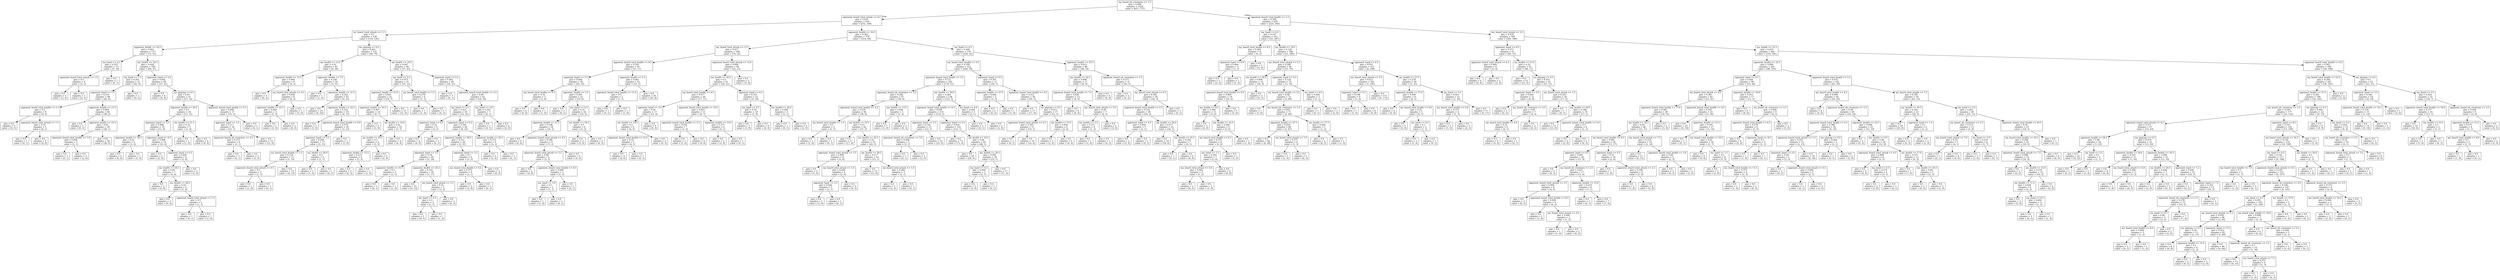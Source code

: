 digraph Tree {
node [shape=box] ;
0 [label="my_board_nb_creatures <= 1.5\ngini = 0.496\nsamples = 1434\nvalue = [657, 777]"] ;
1 [label="opponent_board_total_attack <= 4.5\ngini = 0.419\nsamples = 616\nvalue = [432, 184]"] ;
0 -> 1 [labeldistance=2.5, labelangle=45, headlabel="True"] ;
2 [label="my_board_total_attack <= 1.5\ngini = 0.5\nsamples = 238\nvalue = [118, 120]"] ;
1 -> 2 ;
3 [label="opponent_health <= 10.5\ngini = 0.462\nsamples = 113\nvalue = [72, 41]"] ;
2 -> 3 ;
4 [label="my_hand <= 2.5\ngini = 0.355\nsamples = 13\nvalue = [3, 10]"] ;
3 -> 4 ;
5 [label="opponent_board_total_attack <= 1.5\ngini = 0.5\nsamples = 6\nvalue = [3, 3]"] ;
4 -> 5 ;
6 [label="gini = 0.0\nsamples = 3\nvalue = [3, 0]"] ;
5 -> 6 ;
7 [label="gini = 0.0\nsamples = 3\nvalue = [0, 3]"] ;
5 -> 7 ;
8 [label="gini = 0.0\nsamples = 7\nvalue = [0, 7]"] ;
4 -> 8 ;
9 [label="my_health <= 20.5\ngini = 0.428\nsamples = 100\nvalue = [69, 31]"] ;
3 -> 9 ;
10 [label="my_hand <= 7.5\ngini = 0.291\nsamples = 51\nvalue = [42, 9]"] ;
9 -> 10 ;
11 [label="opponent_hand <= 1.5\ngini = 0.219\nsamples = 48\nvalue = [42, 6]"] ;
10 -> 11 ;
12 [label="opponent_board_total_health <= 1.5\ngini = 0.5\nsamples = 8\nvalue = [4, 4]"] ;
11 -> 12 ;
13 [label="gini = 0.0\nsamples = 3\nvalue = [0, 3]"] ;
12 -> 13 ;
14 [label="opponent_board_total_attack <= 1.5\ngini = 0.32\nsamples = 5\nvalue = [4, 1]"] ;
12 -> 14 ;
15 [label="gini = 0.0\nsamples = 1\nvalue = [0, 1]"] ;
14 -> 15 ;
16 [label="gini = 0.0\nsamples = 4\nvalue = [4, 0]"] ;
14 -> 16 ;
17 [label="opponent_health <= 11.5\ngini = 0.095\nsamples = 40\nvalue = [38, 2]"] ;
11 -> 17 ;
18 [label="gini = 0.0\nsamples = 1\nvalue = [0, 1]"] ;
17 -> 18 ;
19 [label="opponent_health <= 14.5\ngini = 0.05\nsamples = 39\nvalue = [38, 1]"] ;
17 -> 19 ;
20 [label="opponent_board_total_health <= 1.0\ngini = 0.444\nsamples = 3\nvalue = [2, 1]"] ;
19 -> 20 ;
21 [label="gini = 0.0\nsamples = 1\nvalue = [0, 1]"] ;
20 -> 21 ;
22 [label="gini = 0.0\nsamples = 2\nvalue = [2, 0]"] ;
20 -> 22 ;
23 [label="gini = 0.0\nsamples = 36\nvalue = [36, 0]"] ;
19 -> 23 ;
24 [label="gini = 0.0\nsamples = 3\nvalue = [0, 3]"] ;
10 -> 24 ;
25 [label="opponent_hand <= 2.5\ngini = 0.495\nsamples = 49\nvalue = [27, 22]"] ;
9 -> 25 ;
26 [label="gini = 0.0\nsamples = 8\nvalue = [0, 8]"] ;
25 -> 26 ;
27 [label="me_playing <= 0.5\ngini = 0.45\nsamples = 41\nvalue = [27, 14]"] ;
25 -> 27 ;
28 [label="opponent_health <= 29.5\ngini = 0.5\nsamples = 24\nvalue = [12, 12]"] ;
27 -> 28 ;
29 [label="opponent_hand <= 3.5\ngini = 0.488\nsamples = 19\nvalue = [11, 8]"] ;
28 -> 29 ;
30 [label="opponent_health <= 24.5\ngini = 0.32\nsamples = 5\nvalue = [1, 4]"] ;
29 -> 30 ;
31 [label="gini = 0.0\nsamples = 4\nvalue = [0, 4]"] ;
30 -> 31 ;
32 [label="gini = 0.0\nsamples = 1\nvalue = [1, 0]"] ;
30 -> 32 ;
33 [label="opponent_hand <= 4.5\ngini = 0.408\nsamples = 14\nvalue = [10, 4]"] ;
29 -> 33 ;
34 [label="gini = 0.0\nsamples = 5\nvalue = [5, 0]"] ;
33 -> 34 ;
35 [label="opponent_hand <= 6.5\ngini = 0.494\nsamples = 9\nvalue = [5, 4]"] ;
33 -> 35 ;
36 [label="my_health <= 24.5\ngini = 0.49\nsamples = 7\nvalue = [3, 4]"] ;
35 -> 36 ;
37 [label="gini = 0.0\nsamples = 2\nvalue = [2, 0]"] ;
36 -> 37 ;
38 [label="my_health <= 28.5\ngini = 0.32\nsamples = 5\nvalue = [1, 4]"] ;
36 -> 38 ;
39 [label="gini = 0.0\nsamples = 3\nvalue = [0, 3]"] ;
38 -> 39 ;
40 [label="opponent_board_total_attack <= 1.5\ngini = 0.5\nsamples = 2\nvalue = [1, 1]"] ;
38 -> 40 ;
41 [label="gini = 0.0\nsamples = 1\nvalue = [0, 1]"] ;
40 -> 41 ;
42 [label="gini = 0.0\nsamples = 1\nvalue = [1, 0]"] ;
40 -> 42 ;
43 [label="gini = 0.0\nsamples = 2\nvalue = [2, 0]"] ;
35 -> 43 ;
44 [label="my_health <= 21.5\ngini = 0.32\nsamples = 5\nvalue = [1, 4]"] ;
28 -> 44 ;
45 [label="gini = 0.0\nsamples = 1\nvalue = [1, 0]"] ;
44 -> 45 ;
46 [label="gini = 0.0\nsamples = 4\nvalue = [0, 4]"] ;
44 -> 46 ;
47 [label="opponent_board_total_health <= 5.5\ngini = 0.208\nsamples = 17\nvalue = [15, 2]"] ;
27 -> 47 ;
48 [label="opponent_hand <= 3.5\ngini = 0.117\nsamples = 16\nvalue = [15, 1]"] ;
47 -> 48 ;
49 [label="opponent_board_nb_creatures <= 0.5\ngini = 0.375\nsamples = 4\nvalue = [3, 1]"] ;
48 -> 49 ;
50 [label="gini = 0.0\nsamples = 1\nvalue = [0, 1]"] ;
49 -> 50 ;
51 [label="gini = 0.0\nsamples = 3\nvalue = [3, 0]"] ;
49 -> 51 ;
52 [label="gini = 0.0\nsamples = 12\nvalue = [12, 0]"] ;
48 -> 52 ;
53 [label="gini = 0.0\nsamples = 1\nvalue = [0, 1]"] ;
47 -> 53 ;
54 [label="me_playing <= 0.5\ngini = 0.465\nsamples = 125\nvalue = [46, 79]"] ;
2 -> 54 ;
55 [label="my_health <= 13.5\ngini = 0.32\nsamples = 45\nvalue = [9, 36]"] ;
54 -> 55 ;
56 [label="opponent_health <= 15.5\ngini = 0.494\nsamples = 9\nvalue = [4, 5]"] ;
55 -> 56 ;
57 [label="gini = 0.0\nsamples = 3\nvalue = [0, 3]"] ;
56 -> 57 ;
58 [label="my_board_total_attack <= 3.5\ngini = 0.444\nsamples = 6\nvalue = [4, 2]"] ;
56 -> 58 ;
59 [label="opponent_health <= 22.5\ngini = 0.444\nsamples = 3\nvalue = [1, 2]"] ;
58 -> 59 ;
60 [label="gini = 0.0\nsamples = 1\nvalue = [1, 0]"] ;
59 -> 60 ;
61 [label="gini = 0.0\nsamples = 2\nvalue = [0, 2]"] ;
59 -> 61 ;
62 [label="gini = 0.0\nsamples = 3\nvalue = [3, 0]"] ;
58 -> 62 ;
63 [label="opponent_health <= 7.5\ngini = 0.239\nsamples = 36\nvalue = [5, 31]"] ;
55 -> 63 ;
64 [label="gini = 0.0\nsamples = 1\nvalue = [1, 0]"] ;
63 -> 64 ;
65 [label="opponent_health <= 21.5\ngini = 0.202\nsamples = 35\nvalue = [4, 31]"] ;
63 -> 65 ;
66 [label="gini = 0.0\nsamples = 16\nvalue = [0, 16]"] ;
65 -> 66 ;
67 [label="opponent_health <= 22.5\ngini = 0.332\nsamples = 19\nvalue = [4, 15]"] ;
65 -> 67 ;
68 [label="gini = 0.0\nsamples = 1\nvalue = [1, 0]"] ;
67 -> 68 ;
69 [label="opponent_board_total_health <= 9.0\ngini = 0.278\nsamples = 18\nvalue = [3, 15]"] ;
67 -> 69 ;
70 [label="opponent_hand <= 5.5\ngini = 0.208\nsamples = 17\nvalue = [2, 15]"] ;
69 -> 70 ;
71 [label="my_board_total_health <= 1.5\ngini = 0.124\nsamples = 15\nvalue = [1, 14]"] ;
70 -> 71 ;
72 [label="opponent_board_total_attack <= 0.5\ngini = 0.5\nsamples = 2\nvalue = [1, 1]"] ;
71 -> 72 ;
73 [label="gini = 0.0\nsamples = 1\nvalue = [1, 0]"] ;
72 -> 73 ;
74 [label="gini = 0.0\nsamples = 1\nvalue = [0, 1]"] ;
72 -> 74 ;
75 [label="gini = 0.0\nsamples = 13\nvalue = [0, 13]"] ;
71 -> 75 ;
76 [label="my_health <= 26.0\ngini = 0.5\nsamples = 2\nvalue = [1, 1]"] ;
70 -> 76 ;
77 [label="gini = 0.0\nsamples = 1\nvalue = [1, 0]"] ;
76 -> 77 ;
78 [label="gini = 0.0\nsamples = 1\nvalue = [0, 1]"] ;
76 -> 78 ;
79 [label="gini = 0.0\nsamples = 1\nvalue = [1, 0]"] ;
69 -> 79 ;
80 [label="my_health <= 19.5\ngini = 0.497\nsamples = 80\nvalue = [37, 43]"] ;
54 -> 80 ;
81 [label="my_hand <= 5.5\ngini = 0.475\nsamples = 31\nvalue = [19, 12]"] ;
80 -> 81 ;
82 [label="opponent_health <= 21.0\ngini = 0.403\nsamples = 25\nvalue = [18, 7]"] ;
81 -> 82 ;
83 [label="opponent_health <= 10.5\ngini = 0.497\nsamples = 13\nvalue = [6, 7]"] ;
82 -> 83 ;
84 [label="gini = 0.0\nsamples = 3\nvalue = [3, 0]"] ;
83 -> 84 ;
85 [label="my_health <= 14.0\ngini = 0.42\nsamples = 10\nvalue = [3, 7]"] ;
83 -> 85 ;
86 [label="my_health <= 10.5\ngini = 0.5\nsamples = 6\nvalue = [3, 3]"] ;
85 -> 86 ;
87 [label="opponent_health <= 15.5\ngini = 0.375\nsamples = 4\nvalue = [1, 3]"] ;
86 -> 87 ;
88 [label="gini = 0.0\nsamples = 3\nvalue = [0, 3]"] ;
87 -> 88 ;
89 [label="gini = 0.0\nsamples = 1\nvalue = [1, 0]"] ;
87 -> 89 ;
90 [label="gini = 0.0\nsamples = 2\nvalue = [2, 0]"] ;
86 -> 90 ;
91 [label="gini = 0.0\nsamples = 4\nvalue = [0, 4]"] ;
85 -> 91 ;
92 [label="gini = 0.0\nsamples = 12\nvalue = [12, 0]"] ;
82 -> 92 ;
93 [label="my_board_total_health <= 1.5\ngini = 0.278\nsamples = 6\nvalue = [1, 5]"] ;
81 -> 93 ;
94 [label="gini = 0.0\nsamples = 1\nvalue = [1, 0]"] ;
93 -> 94 ;
95 [label="gini = 0.0\nsamples = 5\nvalue = [0, 5]"] ;
93 -> 95 ;
96 [label="opponent_hand <= 2.5\ngini = 0.465\nsamples = 49\nvalue = [18, 31]"] ;
80 -> 96 ;
97 [label="gini = 0.0\nsamples = 7\nvalue = [0, 7]"] ;
96 -> 97 ;
98 [label="opponent_board_total_health <= 3.5\ngini = 0.49\nsamples = 42\nvalue = [18, 24]"] ;
96 -> 98 ;
99 [label="my_hand <= 2.5\ngini = 0.451\nsamples = 35\nvalue = [12, 23]"] ;
98 -> 99 ;
100 [label="opponent_hand <= 6.5\ngini = 0.32\nsamples = 5\nvalue = [4, 1]"] ;
99 -> 100 ;
101 [label="gini = 0.0\nsamples = 4\nvalue = [4, 0]"] ;
100 -> 101 ;
102 [label="gini = 0.0\nsamples = 1\nvalue = [0, 1]"] ;
100 -> 102 ;
103 [label="opponent_hand <= 6.5\ngini = 0.391\nsamples = 30\nvalue = [8, 22]"] ;
99 -> 103 ;
104 [label="opponent_health <= 28.5\ngini = 0.311\nsamples = 26\nvalue = [5, 21]"] ;
103 -> 104 ;
105 [label="opponent_hand <= 3.5\ngini = 0.18\nsamples = 20\nvalue = [2, 18]"] ;
104 -> 105 ;
106 [label="opponent_health <= 15.5\ngini = 0.5\nsamples = 2\nvalue = [1, 1]"] ;
105 -> 106 ;
107 [label="gini = 0.0\nsamples = 1\nvalue = [0, 1]"] ;
106 -> 107 ;
108 [label="gini = 0.0\nsamples = 1\nvalue = [1, 0]"] ;
106 -> 108 ;
109 [label="opponent_health <= 24.5\ngini = 0.105\nsamples = 18\nvalue = [1, 17]"] ;
105 -> 109 ;
110 [label="gini = 0.0\nsamples = 13\nvalue = [0, 13]"] ;
109 -> 110 ;
111 [label="my_board_total_attack <= 3.5\ngini = 0.32\nsamples = 5\nvalue = [1, 4]"] ;
109 -> 111 ;
112 [label="my_hand <= 4.5\ngini = 0.5\nsamples = 2\nvalue = [1, 1]"] ;
111 -> 112 ;
113 [label="gini = 0.0\nsamples = 1\nvalue = [0, 1]"] ;
112 -> 113 ;
114 [label="gini = 0.0\nsamples = 1\nvalue = [1, 0]"] ;
112 -> 114 ;
115 [label="gini = 0.0\nsamples = 3\nvalue = [0, 3]"] ;
111 -> 115 ;
116 [label="opponent_hand <= 5.5\ngini = 0.5\nsamples = 6\nvalue = [3, 3]"] ;
104 -> 116 ;
117 [label="my_board_total_health <= 4.5\ngini = 0.375\nsamples = 4\nvalue = [3, 1]"] ;
116 -> 117 ;
118 [label="gini = 0.0\nsamples = 3\nvalue = [3, 0]"] ;
117 -> 118 ;
119 [label="gini = 0.0\nsamples = 1\nvalue = [0, 1]"] ;
117 -> 119 ;
120 [label="gini = 0.0\nsamples = 2\nvalue = [0, 2]"] ;
116 -> 120 ;
121 [label="opponent_health <= 26.5\ngini = 0.375\nsamples = 4\nvalue = [3, 1]"] ;
103 -> 121 ;
122 [label="gini = 0.0\nsamples = 3\nvalue = [3, 0]"] ;
121 -> 122 ;
123 [label="gini = 0.0\nsamples = 1\nvalue = [0, 1]"] ;
121 -> 123 ;
124 [label="my_hand <= 3.0\ngini = 0.245\nsamples = 7\nvalue = [6, 1]"] ;
98 -> 124 ;
125 [label="gini = 0.0\nsamples = 1\nvalue = [0, 1]"] ;
124 -> 125 ;
126 [label="gini = 0.0\nsamples = 6\nvalue = [6, 0]"] ;
124 -> 126 ;
127 [label="opponent_health <= 16.5\ngini = 0.281\nsamples = 378\nvalue = [314, 64]"] ;
1 -> 127 ;
128 [label="my_board_total_attack <= 1.5\ngini = 0.417\nsamples = 108\nvalue = [76, 32]"] ;
127 -> 128 ;
129 [label="opponent_board_total_health <= 8.5\ngini = 0.292\nsamples = 62\nvalue = [51, 11]"] ;
128 -> 129 ;
130 [label="opponent_hand <= 1.5\ngini = 0.444\nsamples = 30\nvalue = [20, 10]"] ;
129 -> 130 ;
131 [label="my_board_total_health <= 0.5\ngini = 0.32\nsamples = 5\nvalue = [1, 4]"] ;
130 -> 131 ;
132 [label="gini = 0.0\nsamples = 4\nvalue = [0, 4]"] ;
131 -> 132 ;
133 [label="gini = 0.0\nsamples = 1\nvalue = [1, 0]"] ;
131 -> 133 ;
134 [label="opponent_health <= 3.5\ngini = 0.365\nsamples = 25\nvalue = [19, 6]"] ;
130 -> 134 ;
135 [label="gini = 0.0\nsamples = 1\nvalue = [0, 1]"] ;
134 -> 135 ;
136 [label="my_hand <= 4.5\ngini = 0.33\nsamples = 24\nvalue = [19, 5]"] ;
134 -> 136 ;
137 [label="opponent_health <= 11.5\ngini = 0.198\nsamples = 18\nvalue = [16, 2]"] ;
136 -> 137 ;
138 [label="gini = 0.0\nsamples = 9\nvalue = [9, 0]"] ;
137 -> 138 ;
139 [label="opponent_board_total_attack <= 6.5\ngini = 0.346\nsamples = 9\nvalue = [7, 2]"] ;
137 -> 139 ;
140 [label="opponent_board_total_attack <= 5.5\ngini = 0.48\nsamples = 5\nvalue = [3, 2]"] ;
139 -> 140 ;
141 [label="gini = 0.0\nsamples = 2\nvalue = [2, 0]"] ;
140 -> 141 ;
142 [label="opponent_board_total_health <= 6.5\ngini = 0.444\nsamples = 3\nvalue = [1, 2]"] ;
140 -> 142 ;
143 [label="my_hand <= 3.0\ngini = 0.5\nsamples = 2\nvalue = [1, 1]"] ;
142 -> 143 ;
144 [label="gini = 0.0\nsamples = 1\nvalue = [1, 0]"] ;
143 -> 144 ;
145 [label="gini = 0.0\nsamples = 1\nvalue = [0, 1]"] ;
143 -> 145 ;
146 [label="gini = 0.0\nsamples = 1\nvalue = [0, 1]"] ;
142 -> 146 ;
147 [label="gini = 0.0\nsamples = 4\nvalue = [4, 0]"] ;
139 -> 147 ;
148 [label="my_health <= 19.5\ngini = 0.5\nsamples = 6\nvalue = [3, 3]"] ;
136 -> 148 ;
149 [label="gini = 0.0\nsamples = 3\nvalue = [3, 0]"] ;
148 -> 149 ;
150 [label="gini = 0.0\nsamples = 3\nvalue = [0, 3]"] ;
148 -> 150 ;
151 [label="opponent_health <= 5.5\ngini = 0.061\nsamples = 32\nvalue = [31, 1]"] ;
129 -> 151 ;
152 [label="opponent_board_total_health <= 11.0\ngini = 0.5\nsamples = 2\nvalue = [1, 1]"] ;
151 -> 152 ;
153 [label="gini = 0.0\nsamples = 1\nvalue = [0, 1]"] ;
152 -> 153 ;
154 [label="gini = 0.0\nsamples = 1\nvalue = [1, 0]"] ;
152 -> 154 ;
155 [label="gini = 0.0\nsamples = 30\nvalue = [30, 0]"] ;
151 -> 155 ;
156 [label="opponent_board_total_attack <= 15.0\ngini = 0.496\nsamples = 46\nvalue = [25, 21]"] ;
128 -> 156 ;
157 [label="my_health <= 25.5\ngini = 0.5\nsamples = 41\nvalue = [20, 21]"] ;
156 -> 157 ;
158 [label="my_board_total_health <= 4.5\ngini = 0.477\nsamples = 28\nvalue = [17, 11]"] ;
157 -> 158 ;
159 [label="opponent_hand <= 3.5\ngini = 0.36\nsamples = 17\nvalue = [13, 4]"] ;
158 -> 159 ;
160 [label="my_health <= 19.5\ngini = 0.5\nsamples = 8\nvalue = [4, 4]"] ;
159 -> 160 ;
161 [label="opponent_board_total_health <= 12.5\ngini = 0.32\nsamples = 5\nvalue = [4, 1]"] ;
160 -> 161 ;
162 [label="gini = 0.0\nsamples = 4\nvalue = [4, 0]"] ;
161 -> 162 ;
163 [label="gini = 0.0\nsamples = 1\nvalue = [0, 1]"] ;
161 -> 163 ;
164 [label="gini = 0.0\nsamples = 3\nvalue = [0, 3]"] ;
160 -> 164 ;
165 [label="gini = 0.0\nsamples = 9\nvalue = [9, 0]"] ;
159 -> 165 ;
166 [label="opponent_board_total_health <= 10.5\ngini = 0.463\nsamples = 11\nvalue = [4, 7]"] ;
158 -> 166 ;
167 [label="opponent_board_total_health <= 2.5\ngini = 0.245\nsamples = 7\nvalue = [1, 6]"] ;
166 -> 167 ;
168 [label="gini = 0.0\nsamples = 1\nvalue = [1, 0]"] ;
167 -> 168 ;
169 [label="gini = 0.0\nsamples = 6\nvalue = [0, 6]"] ;
167 -> 169 ;
170 [label="opponent_health <= 13.0\ngini = 0.375\nsamples = 4\nvalue = [3, 1]"] ;
166 -> 170 ;
171 [label="gini = 0.0\nsamples = 3\nvalue = [3, 0]"] ;
170 -> 171 ;
172 [label="gini = 0.0\nsamples = 1\nvalue = [0, 1]"] ;
170 -> 172 ;
173 [label="opponent_hand <= 6.5\ngini = 0.355\nsamples = 13\nvalue = [3, 10]"] ;
157 -> 173 ;
174 [label="my_hand <= 0.5\ngini = 0.18\nsamples = 10\nvalue = [1, 9]"] ;
173 -> 174 ;
175 [label="gini = 0.0\nsamples = 1\nvalue = [1, 0]"] ;
174 -> 175 ;
176 [label="gini = 0.0\nsamples = 9\nvalue = [0, 9]"] ;
174 -> 176 ;
177 [label="my_health <= 26.5\ngini = 0.444\nsamples = 3\nvalue = [2, 1]"] ;
173 -> 177 ;
178 [label="gini = 0.0\nsamples = 1\nvalue = [0, 1]"] ;
177 -> 178 ;
179 [label="gini = 0.0\nsamples = 2\nvalue = [2, 0]"] ;
177 -> 179 ;
180 [label="gini = 0.0\nsamples = 5\nvalue = [5, 0]"] ;
156 -> 180 ;
181 [label="my_hand <= 6.5\ngini = 0.209\nsamples = 270\nvalue = [238, 32]"] ;
127 -> 181 ;
182 [label="my_board_total_health <= 4.5\ngini = 0.149\nsamples = 222\nvalue = [204, 18]"] ;
181 -> 182 ;
183 [label="opponent_board_total_health <= 5.5\ngini = 0.112\nsamples = 185\nvalue = [174, 11]"] ;
182 -> 183 ;
184 [label="opponent_board_nb_creatures <= 3.5\ngini = 0.282\nsamples = 47\nvalue = [39, 8]"] ;
183 -> 184 ;
185 [label="opponent_board_total_health <= 2.5\ngini = 0.236\nsamples = 44\nvalue = [38, 6]"] ;
184 -> 185 ;
186 [label="my_board_total_health <= 1.5\ngini = 0.5\nsamples = 2\nvalue = [1, 1]"] ;
185 -> 186 ;
187 [label="gini = 0.0\nsamples = 1\nvalue = [1, 0]"] ;
186 -> 187 ;
188 [label="gini = 0.0\nsamples = 1\nvalue = [0, 1]"] ;
186 -> 188 ;
189 [label="my_health <= 19.5\ngini = 0.21\nsamples = 42\nvalue = [37, 5]"] ;
185 -> 189 ;
190 [label="gini = 0.0\nsamples = 17\nvalue = [17, 0]"] ;
189 -> 190 ;
191 [label="my_health <= 22.5\ngini = 0.32\nsamples = 25\nvalue = [20, 5]"] ;
189 -> 191 ;
192 [label="opponent_board_total_attack <= 5.5\ngini = 0.494\nsamples = 9\nvalue = [5, 4]"] ;
191 -> 192 ;
193 [label="gini = 0.0\nsamples = 3\nvalue = [3, 0]"] ;
192 -> 193 ;
194 [label="my_board_total_attack <= 1.0\ngini = 0.444\nsamples = 6\nvalue = [2, 4]"] ;
192 -> 194 ;
195 [label="opponent_hand <= 3.5\ngini = 0.444\nsamples = 3\nvalue = [2, 1]"] ;
194 -> 195 ;
196 [label="gini = 0.0\nsamples = 2\nvalue = [2, 0]"] ;
195 -> 196 ;
197 [label="gini = 0.0\nsamples = 1\nvalue = [0, 1]"] ;
195 -> 197 ;
198 [label="gini = 0.0\nsamples = 3\nvalue = [0, 3]"] ;
194 -> 198 ;
199 [label="my_health <= 28.5\ngini = 0.117\nsamples = 16\nvalue = [15, 1]"] ;
191 -> 199 ;
200 [label="gini = 0.0\nsamples = 13\nvalue = [13, 0]"] ;
199 -> 200 ;
201 [label="my_board_total_attack <= 1.0\ngini = 0.444\nsamples = 3\nvalue = [2, 1]"] ;
199 -> 201 ;
202 [label="gini = 0.0\nsamples = 2\nvalue = [2, 0]"] ;
201 -> 202 ;
203 [label="gini = 0.0\nsamples = 1\nvalue = [0, 1]"] ;
201 -> 203 ;
204 [label="my_health <= 13.5\ngini = 0.444\nsamples = 3\nvalue = [1, 2]"] ;
184 -> 204 ;
205 [label="gini = 0.0\nsamples = 1\nvalue = [1, 0]"] ;
204 -> 205 ;
206 [label="gini = 0.0\nsamples = 2\nvalue = [0, 2]"] ;
204 -> 206 ;
207 [label="my_health <= 29.5\ngini = 0.043\nsamples = 138\nvalue = [135, 3]"] ;
183 -> 207 ;
208 [label="opponent_board_total_health <= 6.5\ngini = 0.029\nsamples = 135\nvalue = [133, 2]"] ;
207 -> 208 ;
209 [label="opponent_hand <= 2.5\ngini = 0.142\nsamples = 13\nvalue = [12, 1]"] ;
208 -> 209 ;
210 [label="opponent_board_nb_creatures <= 3.5\ngini = 0.444\nsamples = 3\nvalue = [2, 1]"] ;
209 -> 210 ;
211 [label="gini = 0.0\nsamples = 1\nvalue = [0, 1]"] ;
210 -> 211 ;
212 [label="gini = 0.0\nsamples = 2\nvalue = [2, 0]"] ;
210 -> 212 ;
213 [label="gini = 0.0\nsamples = 10\nvalue = [10, 0]"] ;
209 -> 213 ;
214 [label="opponent_hand <= 3.5\ngini = 0.016\nsamples = 122\nvalue = [121, 1]"] ;
208 -> 214 ;
215 [label="gini = 0.0\nsamples = 73\nvalue = [73, 0]"] ;
214 -> 215 ;
216 [label="my_health <= 19.5\ngini = 0.04\nsamples = 49\nvalue = [48, 1]"] ;
214 -> 216 ;
217 [label="gini = 0.0\nsamples = 29\nvalue = [29, 0]"] ;
216 -> 217 ;
218 [label="my_health <= 20.5\ngini = 0.095\nsamples = 20\nvalue = [19, 1]"] ;
216 -> 218 ;
219 [label="my_hand <= 4.5\ngini = 0.444\nsamples = 3\nvalue = [2, 1]"] ;
218 -> 219 ;
220 [label="gini = 0.0\nsamples = 2\nvalue = [2, 0]"] ;
219 -> 220 ;
221 [label="gini = 0.0\nsamples = 1\nvalue = [0, 1]"] ;
219 -> 221 ;
222 [label="gini = 0.0\nsamples = 17\nvalue = [17, 0]"] ;
218 -> 222 ;
223 [label="my_hand <= 4.0\ngini = 0.444\nsamples = 3\nvalue = [2, 1]"] ;
207 -> 223 ;
224 [label="gini = 0.0\nsamples = 1\nvalue = [0, 1]"] ;
223 -> 224 ;
225 [label="gini = 0.0\nsamples = 2\nvalue = [2, 0]"] ;
223 -> 225 ;
226 [label="opponent_hand <= 0.5\ngini = 0.307\nsamples = 37\nvalue = [30, 7]"] ;
182 -> 226 ;
227 [label="opponent_health <= 27.5\ngini = 0.444\nsamples = 3\nvalue = [1, 2]"] ;
226 -> 227 ;
228 [label="gini = 0.0\nsamples = 2\nvalue = [0, 2]"] ;
227 -> 228 ;
229 [label="gini = 0.0\nsamples = 1\nvalue = [1, 0]"] ;
227 -> 229 ;
230 [label="opponent_board_total_health <= 9.5\ngini = 0.251\nsamples = 34\nvalue = [29, 5]"] ;
226 -> 230 ;
231 [label="gini = 0.0\nsamples = 17\nvalue = [17, 0]"] ;
230 -> 231 ;
232 [label="me_playing <= 0.5\ngini = 0.415\nsamples = 17\nvalue = [12, 5]"] ;
230 -> 232 ;
233 [label="opponent_board_total_attack <= 6.5\ngini = 0.165\nsamples = 11\nvalue = [10, 1]"] ;
232 -> 233 ;
234 [label="gini = 0.0\nsamples = 1\nvalue = [0, 1]"] ;
233 -> 234 ;
235 [label="gini = 0.0\nsamples = 10\nvalue = [10, 0]"] ;
233 -> 235 ;
236 [label="my_health <= 13.5\ngini = 0.444\nsamples = 6\nvalue = [2, 4]"] ;
232 -> 236 ;
237 [label="gini = 0.0\nsamples = 2\nvalue = [2, 0]"] ;
236 -> 237 ;
238 [label="gini = 0.0\nsamples = 4\nvalue = [0, 4]"] ;
236 -> 238 ;
239 [label="opponent_health <= 25.5\ngini = 0.413\nsamples = 48\nvalue = [34, 14]"] ;
181 -> 239 ;
240 [label="my_health <= 22.5\ngini = 0.498\nsamples = 17\nvalue = [8, 9]"] ;
239 -> 240 ;
241 [label="opponent_board_total_health <= 7.5\ngini = 0.426\nsamples = 13\nvalue = [4, 9]"] ;
240 -> 241 ;
242 [label="gini = 0.0\nsamples = 6\nvalue = [0, 6]"] ;
241 -> 242 ;
243 [label="my_board_total_attack <= 2.0\ngini = 0.49\nsamples = 7\nvalue = [4, 3]"] ;
241 -> 243 ;
244 [label="my_health <= 3.5\ngini = 0.375\nsamples = 4\nvalue = [1, 3]"] ;
243 -> 244 ;
245 [label="gini = 0.0\nsamples = 1\nvalue = [1, 0]"] ;
244 -> 245 ;
246 [label="gini = 0.0\nsamples = 3\nvalue = [0, 3]"] ;
244 -> 246 ;
247 [label="gini = 0.0\nsamples = 3\nvalue = [3, 0]"] ;
243 -> 247 ;
248 [label="gini = 0.0\nsamples = 4\nvalue = [4, 0]"] ;
240 -> 248 ;
249 [label="opponent_board_nb_creatures <= 1.5\ngini = 0.271\nsamples = 31\nvalue = [26, 5]"] ;
239 -> 249 ;
250 [label="gini = 0.0\nsamples = 2\nvalue = [0, 2]"] ;
249 -> 250 ;
251 [label="my_board_total_attack <= 6.5\ngini = 0.185\nsamples = 29\nvalue = [26, 3]"] ;
249 -> 251 ;
252 [label="opponent_board_total_health <= 5.5\ngini = 0.133\nsamples = 28\nvalue = [26, 2]"] ;
251 -> 252 ;
253 [label="opponent_hand <= 4.5\ngini = 0.444\nsamples = 3\nvalue = [2, 1]"] ;
252 -> 253 ;
254 [label="gini = 0.0\nsamples = 2\nvalue = [2, 0]"] ;
253 -> 254 ;
255 [label="gini = 0.0\nsamples = 1\nvalue = [0, 1]"] ;
253 -> 255 ;
256 [label="my_health <= 24.0\ngini = 0.077\nsamples = 25\nvalue = [24, 1]"] ;
252 -> 256 ;
257 [label="gini = 0.0\nsamples = 18\nvalue = [18, 0]"] ;
256 -> 257 ;
258 [label="my_health <= 25.5\ngini = 0.245\nsamples = 7\nvalue = [6, 1]"] ;
256 -> 258 ;
259 [label="gini = 0.0\nsamples = 1\nvalue = [0, 1]"] ;
258 -> 259 ;
260 [label="gini = 0.0\nsamples = 6\nvalue = [6, 0]"] ;
258 -> 260 ;
261 [label="gini = 0.0\nsamples = 1\nvalue = [0, 1]"] ;
251 -> 261 ;
262 [label="opponent_board_total_health <= 1.5\ngini = 0.399\nsamples = 818\nvalue = [225, 593]"] ;
0 -> 262 [labeldistance=2.5, labelangle=-45, headlabel="False"] ;
263 [label="my_hand <= 0.5\ngini = 0.147\nsamples = 312\nvalue = [25, 287]"] ;
262 -> 263 ;
264 [label="my_board_total_health <= 8.5\ngini = 0.444\nsamples = 6\nvalue = [4, 2]"] ;
263 -> 264 ;
265 [label="opponent_hand <= 4.0\ngini = 0.444\nsamples = 3\nvalue = [1, 2]"] ;
264 -> 265 ;
266 [label="gini = 0.0\nsamples = 2\nvalue = [0, 2]"] ;
265 -> 266 ;
267 [label="gini = 0.0\nsamples = 1\nvalue = [1, 0]"] ;
265 -> 267 ;
268 [label="gini = 0.0\nsamples = 3\nvalue = [3, 0]"] ;
264 -> 268 ;
269 [label="my_health <= 19.5\ngini = 0.128\nsamples = 306\nvalue = [21, 285]"] ;
263 -> 269 ;
270 [label="my_board_total_attack <= 5.5\ngini = 0.268\nsamples = 94\nvalue = [15, 79]"] ;
269 -> 270 ;
271 [label="my_health <= 18.0\ngini = 0.499\nsamples = 19\nvalue = [10, 9]"] ;
270 -> 271 ;
272 [label="opponent_board_total_health <= 0.5\ngini = 0.469\nsamples = 16\nvalue = [10, 6]"] ;
271 -> 272 ;
273 [label="my_health <= 8.5\ngini = 0.496\nsamples = 11\nvalue = [5, 6]"] ;
272 -> 273 ;
274 [label="gini = 0.0\nsamples = 2\nvalue = [2, 0]"] ;
273 -> 274 ;
275 [label="my_health <= 16.5\ngini = 0.444\nsamples = 9\nvalue = [3, 6]"] ;
273 -> 275 ;
276 [label="my_board_total_health <= 6.5\ngini = 0.375\nsamples = 8\nvalue = [2, 6]"] ;
275 -> 276 ;
277 [label="my_hand <= 1.5\ngini = 0.245\nsamples = 7\nvalue = [1, 6]"] ;
276 -> 277 ;
278 [label="my_board_total_attack <= 4.0\ngini = 0.444\nsamples = 3\nvalue = [1, 2]"] ;
277 -> 278 ;
279 [label="gini = 0.0\nsamples = 2\nvalue = [0, 2]"] ;
278 -> 279 ;
280 [label="gini = 0.0\nsamples = 1\nvalue = [1, 0]"] ;
278 -> 280 ;
281 [label="gini = 0.0\nsamples = 4\nvalue = [0, 4]"] ;
277 -> 281 ;
282 [label="gini = 0.0\nsamples = 1\nvalue = [1, 0]"] ;
276 -> 282 ;
283 [label="gini = 0.0\nsamples = 1\nvalue = [1, 0]"] ;
275 -> 283 ;
284 [label="gini = 0.0\nsamples = 5\nvalue = [5, 0]"] ;
272 -> 284 ;
285 [label="gini = 0.0\nsamples = 3\nvalue = [0, 3]"] ;
271 -> 285 ;
286 [label="opponent_hand <= 5.5\ngini = 0.124\nsamples = 75\nvalue = [5, 70]"] ;
270 -> 286 ;
287 [label="my_board_total_health <= 3.5\ngini = 0.08\nsamples = 72\nvalue = [3, 69]"] ;
286 -> 287 ;
288 [label="gini = 0.0\nsamples = 1\nvalue = [1, 0]"] ;
287 -> 288 ;
289 [label="my_board_nb_creatures <= 5.5\ngini = 0.055\nsamples = 71\nvalue = [2, 69]"] ;
287 -> 289 ;
290 [label="opponent_health <= 27.5\ngini = 0.029\nsamples = 68\nvalue = [1, 67]"] ;
289 -> 290 ;
291 [label="gini = 0.0\nsamples = 64\nvalue = [0, 64]"] ;
290 -> 291 ;
292 [label="my_board_total_attack <= 7.0\ngini = 0.375\nsamples = 4\nvalue = [1, 3]"] ;
290 -> 292 ;
293 [label="gini = 0.0\nsamples = 1\nvalue = [1, 0]"] ;
292 -> 293 ;
294 [label="gini = 0.0\nsamples = 3\nvalue = [0, 3]"] ;
292 -> 294 ;
295 [label="my_health <= 17.5\ngini = 0.444\nsamples = 3\nvalue = [1, 2]"] ;
289 -> 295 ;
296 [label="gini = 0.0\nsamples = 2\nvalue = [0, 2]"] ;
295 -> 296 ;
297 [label="gini = 0.0\nsamples = 1\nvalue = [1, 0]"] ;
295 -> 297 ;
298 [label="my_hand <= 4.0\ngini = 0.444\nsamples = 3\nvalue = [2, 1]"] ;
286 -> 298 ;
299 [label="gini = 0.0\nsamples = 1\nvalue = [0, 1]"] ;
298 -> 299 ;
300 [label="gini = 0.0\nsamples = 2\nvalue = [2, 0]"] ;
298 -> 300 ;
301 [label="opponent_hand <= 6.5\ngini = 0.055\nsamples = 212\nvalue = [6, 206]"] ;
269 -> 301 ;
302 [label="my_board_total_attack <= 3.5\ngini = 0.011\nsamples = 182\nvalue = [1, 181]"] ;
301 -> 302 ;
303 [label="opponent_hand <= 2.5\ngini = 0.198\nsamples = 9\nvalue = [1, 8]"] ;
302 -> 303 ;
304 [label="gini = 0.0\nsamples = 1\nvalue = [1, 0]"] ;
303 -> 304 ;
305 [label="gini = 0.0\nsamples = 8\nvalue = [0, 8]"] ;
303 -> 305 ;
306 [label="gini = 0.0\nsamples = 173\nvalue = [0, 173]"] ;
302 -> 306 ;
307 [label="my_health <= 27.5\ngini = 0.278\nsamples = 30\nvalue = [5, 25]"] ;
301 -> 307 ;
308 [label="opponent_health <= 17.0\ngini = 0.494\nsamples = 9\nvalue = [4, 5]"] ;
307 -> 308 ;
309 [label="gini = 0.0\nsamples = 4\nvalue = [0, 4]"] ;
308 -> 309 ;
310 [label="my_board_total_health <= 9.0\ngini = 0.32\nsamples = 5\nvalue = [4, 1]"] ;
308 -> 310 ;
311 [label="gini = 0.0\nsamples = 3\nvalue = [3, 0]"] ;
310 -> 311 ;
312 [label="my_hand <= 4.5\ngini = 0.5\nsamples = 2\nvalue = [1, 1]"] ;
310 -> 312 ;
313 [label="gini = 0.0\nsamples = 1\nvalue = [1, 0]"] ;
312 -> 313 ;
314 [label="gini = 0.0\nsamples = 1\nvalue = [0, 1]"] ;
312 -> 314 ;
315 [label="my_hand <= 3.5\ngini = 0.091\nsamples = 21\nvalue = [1, 20]"] ;
307 -> 315 ;
316 [label="my_board_total_health <= 6.0\ngini = 0.375\nsamples = 4\nvalue = [1, 3]"] ;
315 -> 316 ;
317 [label="gini = 0.0\nsamples = 1\nvalue = [1, 0]"] ;
316 -> 317 ;
318 [label="gini = 0.0\nsamples = 3\nvalue = [0, 3]"] ;
316 -> 318 ;
319 [label="gini = 0.0\nsamples = 17\nvalue = [0, 17]"] ;
315 -> 319 ;
320 [label="my_board_total_attack <= 3.5\ngini = 0.478\nsamples = 506\nvalue = [200, 306]"] ;
262 -> 320 ;
321 [label="opponent_hand <= 0.5\ngini = 0.371\nsamples = 61\nvalue = [46, 15]"] ;
320 -> 321 ;
322 [label="opponent_board_total_attack <= 6.5\ngini = 0.444\nsamples = 6\nvalue = [2, 4]"] ;
321 -> 322 ;
323 [label="gini = 0.0\nsamples = 4\nvalue = [0, 4]"] ;
322 -> 323 ;
324 [label="gini = 0.0\nsamples = 2\nvalue = [2, 0]"] ;
322 -> 324 ;
325 [label="my_health <= 21.0\ngini = 0.32\nsamples = 55\nvalue = [44, 11]"] ;
321 -> 325 ;
326 [label="gini = 0.0\nsamples = 23\nvalue = [23, 0]"] ;
325 -> 326 ;
327 [label="me_playing <= 0.5\ngini = 0.451\nsamples = 32\nvalue = [21, 11]"] ;
325 -> 327 ;
328 [label="opponent_hand <= 3.5\ngini = 0.444\nsamples = 12\nvalue = [4, 8]"] ;
327 -> 328 ;
329 [label="gini = 0.0\nsamples = 5\nvalue = [0, 5]"] ;
328 -> 329 ;
330 [label="my_board_nb_creatures <= 2.5\ngini = 0.49\nsamples = 7\nvalue = [4, 3]"] ;
328 -> 330 ;
331 [label="my_board_total_health <= 4.0\ngini = 0.32\nsamples = 5\nvalue = [4, 1]"] ;
330 -> 331 ;
332 [label="gini = 0.0\nsamples = 4\nvalue = [4, 0]"] ;
331 -> 332 ;
333 [label="gini = 0.0\nsamples = 1\nvalue = [0, 1]"] ;
331 -> 333 ;
334 [label="gini = 0.0\nsamples = 2\nvalue = [0, 2]"] ;
330 -> 334 ;
335 [label="my_board_total_attack <= 1.5\ngini = 0.255\nsamples = 20\nvalue = [17, 3]"] ;
327 -> 335 ;
336 [label="gini = 0.0\nsamples = 1\nvalue = [0, 1]"] ;
335 -> 336 ;
337 [label="my_health <= 29.5\ngini = 0.188\nsamples = 19\nvalue = [17, 2]"] ;
335 -> 337 ;
338 [label="gini = 0.0\nsamples = 15\nvalue = [15, 0]"] ;
337 -> 338 ;
339 [label="opponent_board_total_health <= 5.0\ngini = 0.5\nsamples = 4\nvalue = [2, 2]"] ;
337 -> 339 ;
340 [label="gini = 0.0\nsamples = 2\nvalue = [2, 0]"] ;
339 -> 340 ;
341 [label="gini = 0.0\nsamples = 2\nvalue = [0, 2]"] ;
339 -> 341 ;
342 [label="my_health <= 21.5\ngini = 0.453\nsamples = 445\nvalue = [154, 291]"] ;
320 -> 342 ;
343 [label="opponent_health <= 22.5\ngini = 0.499\nsamples = 201\nvalue = [96, 105]"] ;
342 -> 343 ;
344 [label="opponent_hand <= 4.5\ngini = 0.444\nsamples = 99\nvalue = [33, 66]"] ;
343 -> 344 ;
345 [label="my_board_total_attack <= 9.5\ngini = 0.381\nsamples = 82\nvalue = [21, 61]"] ;
344 -> 345 ;
346 [label="opponent_board_total_health <= 17.0\ngini = 0.465\nsamples = 49\nvalue = [18, 31]"] ;
345 -> 346 ;
347 [label="my_health <= 16.5\ngini = 0.44\nsamples = 46\nvalue = [15, 31]"] ;
346 -> 347 ;
348 [label="my_board_total_health <= 8.5\ngini = 0.491\nsamples = 30\nvalue = [13, 17]"] ;
347 -> 348 ;
349 [label="opponent_hand <= 0.5\ngini = 0.495\nsamples = 20\nvalue = [11, 9]"] ;
348 -> 349 ;
350 [label="gini = 0.0\nsamples = 3\nvalue = [0, 3]"] ;
349 -> 350 ;
351 [label="my_board_nb_creatures <= 2.5\ngini = 0.457\nsamples = 17\nvalue = [11, 6]"] ;
349 -> 351 ;
352 [label="opponent_board_total_attack <= 3.5\ngini = 0.494\nsamples = 9\nvalue = [4, 5]"] ;
351 -> 352 ;
353 [label="gini = 0.0\nsamples = 3\nvalue = [0, 3]"] ;
352 -> 353 ;
354 [label="opponent_board_total_health <= 8.5\ngini = 0.444\nsamples = 6\nvalue = [4, 2]"] ;
352 -> 354 ;
355 [label="gini = 0.0\nsamples = 3\nvalue = [3, 0]"] ;
354 -> 355 ;
356 [label="my_board_total_attack <= 4.5\ngini = 0.444\nsamples = 3\nvalue = [1, 2]"] ;
354 -> 356 ;
357 [label="gini = 0.0\nsamples = 1\nvalue = [1, 0]"] ;
356 -> 357 ;
358 [label="gini = 0.0\nsamples = 2\nvalue = [0, 2]"] ;
356 -> 358 ;
359 [label="opponent_health <= 12.0\ngini = 0.219\nsamples = 8\nvalue = [7, 1]"] ;
351 -> 359 ;
360 [label="gini = 0.0\nsamples = 1\nvalue = [0, 1]"] ;
359 -> 360 ;
361 [label="gini = 0.0\nsamples = 7\nvalue = [7, 0]"] ;
359 -> 361 ;
362 [label="opponent_hand <= 0.5\ngini = 0.32\nsamples = 10\nvalue = [2, 8]"] ;
348 -> 362 ;
363 [label="gini = 0.0\nsamples = 1\nvalue = [1, 0]"] ;
362 -> 363 ;
364 [label="opponent_board_total_attack <= 2.5\ngini = 0.198\nsamples = 9\nvalue = [1, 8]"] ;
362 -> 364 ;
365 [label="gini = 0.0\nsamples = 1\nvalue = [1, 0]"] ;
364 -> 365 ;
366 [label="gini = 0.0\nsamples = 8\nvalue = [0, 8]"] ;
364 -> 366 ;
367 [label="my_board_total_attack <= 7.5\ngini = 0.219\nsamples = 16\nvalue = [2, 14]"] ;
347 -> 367 ;
368 [label="gini = 0.0\nsamples = 11\nvalue = [0, 11]"] ;
367 -> 368 ;
369 [label="opponent_board_total_health <= 3.0\ngini = 0.48\nsamples = 5\nvalue = [2, 3]"] ;
367 -> 369 ;
370 [label="gini = 0.0\nsamples = 3\nvalue = [0, 3]"] ;
369 -> 370 ;
371 [label="gini = 0.0\nsamples = 2\nvalue = [2, 0]"] ;
369 -> 371 ;
372 [label="gini = 0.0\nsamples = 3\nvalue = [3, 0]"] ;
346 -> 372 ;
373 [label="opponent_board_total_health <= 6.5\ngini = 0.165\nsamples = 33\nvalue = [3, 30]"] ;
345 -> 373 ;
374 [label="gini = 0.0\nsamples = 16\nvalue = [0, 16]"] ;
373 -> 374 ;
375 [label="opponent_health <= 15.5\ngini = 0.291\nsamples = 17\nvalue = [3, 14]"] ;
373 -> 375 ;
376 [label="gini = 0.0\nsamples = 7\nvalue = [0, 7]"] ;
375 -> 376 ;
377 [label="my_board_total_health <= 10.5\ngini = 0.42\nsamples = 10\nvalue = [3, 7]"] ;
375 -> 377 ;
378 [label="gini = 0.0\nsamples = 4\nvalue = [0, 4]"] ;
377 -> 378 ;
379 [label="my_hand <= 1.5\ngini = 0.5\nsamples = 6\nvalue = [3, 3]"] ;
377 -> 379 ;
380 [label="gini = 0.0\nsamples = 2\nvalue = [2, 0]"] ;
379 -> 380 ;
381 [label="my_board_total_health <= 11.5\ngini = 0.375\nsamples = 4\nvalue = [1, 3]"] ;
379 -> 381 ;
382 [label="gini = 0.0\nsamples = 1\nvalue = [1, 0]"] ;
381 -> 382 ;
383 [label="gini = 0.0\nsamples = 3\nvalue = [0, 3]"] ;
381 -> 383 ;
384 [label="opponent_health <= 18.0\ngini = 0.415\nsamples = 17\nvalue = [12, 5]"] ;
344 -> 384 ;
385 [label="gini = 0.0\nsamples = 8\nvalue = [8, 0]"] ;
384 -> 385 ;
386 [label="my_board_nb_creatures <= 3.5\ngini = 0.494\nsamples = 9\nvalue = [4, 5]"] ;
384 -> 386 ;
387 [label="opponent_board_total_health <= 6.5\ngini = 0.278\nsamples = 6\nvalue = [1, 5]"] ;
386 -> 387 ;
388 [label="gini = 0.0\nsamples = 4\nvalue = [0, 4]"] ;
387 -> 388 ;
389 [label="opponent_hand <= 8.5\ngini = 0.5\nsamples = 2\nvalue = [1, 1]"] ;
387 -> 389 ;
390 [label="gini = 0.0\nsamples = 1\nvalue = [1, 0]"] ;
389 -> 390 ;
391 [label="gini = 0.0\nsamples = 1\nvalue = [0, 1]"] ;
389 -> 391 ;
392 [label="gini = 0.0\nsamples = 3\nvalue = [3, 0]"] ;
386 -> 392 ;
393 [label="opponent_board_total_health <= 5.5\ngini = 0.472\nsamples = 102\nvalue = [63, 39]"] ;
343 -> 393 ;
394 [label="my_board_total_health <= 4.5\ngini = 0.496\nsamples = 44\nvalue = [20, 24]"] ;
393 -> 394 ;
395 [label="gini = 0.0\nsamples = 4\nvalue = [4, 0]"] ;
394 -> 395 ;
396 [label="opponent_board_nb_creatures <= 1.5\ngini = 0.48\nsamples = 40\nvalue = [16, 24]"] ;
394 -> 396 ;
397 [label="opponent_board_total_health <= 4.5\ngini = 0.346\nsamples = 18\nvalue = [4, 14]"] ;
396 -> 397 ;
398 [label="opponent_board_total_attack <= 1.5\ngini = 0.231\nsamples = 15\nvalue = [2, 13]"] ;
397 -> 398 ;
399 [label="opponent_hand <= 2.0\ngini = 0.48\nsamples = 5\nvalue = [2, 3]"] ;
398 -> 399 ;
400 [label="gini = 0.0\nsamples = 2\nvalue = [0, 2]"] ;
399 -> 400 ;
401 [label="opponent_board_total_attack <= 0.5\ngini = 0.444\nsamples = 3\nvalue = [2, 1]"] ;
399 -> 401 ;
402 [label="gini = 0.0\nsamples = 1\nvalue = [0, 1]"] ;
401 -> 402 ;
403 [label="gini = 0.0\nsamples = 2\nvalue = [2, 0]"] ;
401 -> 403 ;
404 [label="gini = 0.0\nsamples = 10\nvalue = [0, 10]"] ;
398 -> 404 ;
405 [label="me_playing <= 0.5\ngini = 0.444\nsamples = 3\nvalue = [2, 1]"] ;
397 -> 405 ;
406 [label="gini = 0.0\nsamples = 1\nvalue = [0, 1]"] ;
405 -> 406 ;
407 [label="gini = 0.0\nsamples = 2\nvalue = [2, 0]"] ;
405 -> 407 ;
408 [label="opponent_health <= 23.5\ngini = 0.496\nsamples = 22\nvalue = [12, 10]"] ;
396 -> 408 ;
409 [label="gini = 0.0\nsamples = 2\nvalue = [0, 2]"] ;
408 -> 409 ;
410 [label="my_health <= 9.5\ngini = 0.48\nsamples = 20\nvalue = [12, 8]"] ;
408 -> 410 ;
411 [label="opponent_board_total_attack <= 4.5\ngini = 0.469\nsamples = 8\nvalue = [3, 5]"] ;
410 -> 411 ;
412 [label="gini = 0.0\nsamples = 4\nvalue = [0, 4]"] ;
411 -> 412 ;
413 [label="my_hand <= 5.5\ngini = 0.375\nsamples = 4\nvalue = [3, 1]"] ;
411 -> 413 ;
414 [label="gini = 0.0\nsamples = 3\nvalue = [3, 0]"] ;
413 -> 414 ;
415 [label="gini = 0.0\nsamples = 1\nvalue = [0, 1]"] ;
413 -> 415 ;
416 [label="my_health <= 17.0\ngini = 0.375\nsamples = 12\nvalue = [9, 3]"] ;
410 -> 416 ;
417 [label="gini = 0.0\nsamples = 7\nvalue = [7, 0]"] ;
416 -> 417 ;
418 [label="my_health <= 18.5\ngini = 0.48\nsamples = 5\nvalue = [2, 3]"] ;
416 -> 418 ;
419 [label="gini = 0.0\nsamples = 3\nvalue = [0, 3]"] ;
418 -> 419 ;
420 [label="gini = 0.0\nsamples = 2\nvalue = [2, 0]"] ;
418 -> 420 ;
421 [label="my_board_total_health <= 7.5\ngini = 0.383\nsamples = 58\nvalue = [43, 15]"] ;
393 -> 421 ;
422 [label="my_health <= 19.5\ngini = 0.165\nsamples = 22\nvalue = [20, 2]"] ;
421 -> 422 ;
423 [label="gini = 0.0\nsamples = 18\nvalue = [18, 0]"] ;
422 -> 423 ;
424 [label="opponent_hand <= 1.5\ngini = 0.5\nsamples = 4\nvalue = [2, 2]"] ;
422 -> 424 ;
425 [label="gini = 0.0\nsamples = 2\nvalue = [0, 2]"] ;
424 -> 425 ;
426 [label="gini = 0.0\nsamples = 2\nvalue = [2, 0]"] ;
424 -> 426 ;
427 [label="my_hand <= 3.5\ngini = 0.461\nsamples = 36\nvalue = [23, 13]"] ;
421 -> 427 ;
428 [label="my_board_nb_creatures <= 2.5\ngini = 0.473\nsamples = 13\nvalue = [5, 8]"] ;
427 -> 428 ;
429 [label="my_board_total_attack <= 7.0\ngini = 0.32\nsamples = 5\nvalue = [4, 1]"] ;
428 -> 429 ;
430 [label="gini = 0.0\nsamples = 1\nvalue = [0, 1]"] ;
429 -> 430 ;
431 [label="gini = 0.0\nsamples = 4\nvalue = [4, 0]"] ;
429 -> 431 ;
432 [label="my_hand <= 1.0\ngini = 0.219\nsamples = 8\nvalue = [1, 7]"] ;
428 -> 432 ;
433 [label="gini = 0.0\nsamples = 1\nvalue = [1, 0]"] ;
432 -> 433 ;
434 [label="gini = 0.0\nsamples = 7\nvalue = [0, 7]"] ;
432 -> 434 ;
435 [label="opponent_board_total_health <= 29.5\ngini = 0.34\nsamples = 23\nvalue = [18, 5]"] ;
427 -> 435 ;
436 [label="my_board_total_health <= 10.5\ngini = 0.298\nsamples = 22\nvalue = [18, 4]"] ;
435 -> 436 ;
437 [label="opponent_board_total_attack <= 7.5\ngini = 0.408\nsamples = 14\nvalue = [10, 4]"] ;
436 -> 437 ;
438 [label="gini = 0.0\nsamples = 2\nvalue = [0, 2]"] ;
437 -> 438 ;
439 [label="my_health <= 15.0\ngini = 0.278\nsamples = 12\nvalue = [10, 2]"] ;
437 -> 439 ;
440 [label="my_health <= 11.5\ngini = 0.444\nsamples = 6\nvalue = [4, 2]"] ;
439 -> 440 ;
441 [label="gini = 0.0\nsamples = 3\nvalue = [3, 0]"] ;
440 -> 441 ;
442 [label="my_hand <= 6.5\ngini = 0.444\nsamples = 3\nvalue = [1, 2]"] ;
440 -> 442 ;
443 [label="gini = 0.0\nsamples = 2\nvalue = [0, 2]"] ;
442 -> 443 ;
444 [label="gini = 0.0\nsamples = 1\nvalue = [1, 0]"] ;
442 -> 444 ;
445 [label="gini = 0.0\nsamples = 6\nvalue = [6, 0]"] ;
439 -> 445 ;
446 [label="gini = 0.0\nsamples = 8\nvalue = [8, 0]"] ;
436 -> 446 ;
447 [label="gini = 0.0\nsamples = 1\nvalue = [0, 1]"] ;
435 -> 447 ;
448 [label="opponent_board_total_health <= 9.5\ngini = 0.362\nsamples = 244\nvalue = [58, 186]"] ;
342 -> 448 ;
449 [label="my_board_total_health <= 23.5\ngini = 0.294\nsamples = 201\nvalue = [36, 165]"] ;
448 -> 449 ;
450 [label="opponent_health <= 27.5\ngini = 0.283\nsamples = 199\nvalue = [34, 165]"] ;
449 -> 450 ;
451 [label="my_board_nb_creatures <= 2.5\ngini = 0.243\nsamples = 177\nvalue = [25, 152]"] ;
450 -> 451 ;
452 [label="opponent_board_total_attack <= 4.5\ngini = 0.371\nsamples = 57\nvalue = [14, 43]"] ;
451 -> 452 ;
453 [label="opponent_health <= 24.5\ngini = 0.08\nsamples = 24\nvalue = [1, 23]"] ;
452 -> 453 ;
454 [label="gini = 0.0\nsamples = 22\nvalue = [0, 22]"] ;
453 -> 454 ;
455 [label="my_hand <= 2.5\ngini = 0.5\nsamples = 2\nvalue = [1, 1]"] ;
453 -> 455 ;
456 [label="gini = 0.0\nsamples = 1\nvalue = [0, 1]"] ;
455 -> 456 ;
457 [label="gini = 0.0\nsamples = 1\nvalue = [1, 0]"] ;
455 -> 457 ;
458 [label="me_playing <= 0.5\ngini = 0.478\nsamples = 33\nvalue = [13, 20]"] ;
452 -> 458 ;
459 [label="opponent_health <= 24.0\ngini = 0.165\nsamples = 11\nvalue = [1, 10]"] ;
458 -> 459 ;
460 [label="gini = 0.0\nsamples = 8\nvalue = [0, 8]"] ;
459 -> 460 ;
461 [label="my_board_total_attack <= 6.0\ngini = 0.444\nsamples = 3\nvalue = [1, 2]"] ;
459 -> 461 ;
462 [label="gini = 0.0\nsamples = 1\nvalue = [1, 0]"] ;
461 -> 462 ;
463 [label="gini = 0.0\nsamples = 2\nvalue = [0, 2]"] ;
461 -> 463 ;
464 [label="opponent_health <= 16.5\ngini = 0.496\nsamples = 22\nvalue = [12, 10]"] ;
458 -> 464 ;
465 [label="my_health <= 24.0\ngini = 0.408\nsamples = 7\nvalue = [2, 5]"] ;
464 -> 465 ;
466 [label="gini = 0.0\nsamples = 2\nvalue = [2, 0]"] ;
465 -> 466 ;
467 [label="gini = 0.0\nsamples = 5\nvalue = [0, 5]"] ;
465 -> 467 ;
468 [label="opponent_hand <= 1.5\ngini = 0.444\nsamples = 15\nvalue = [10, 5]"] ;
464 -> 468 ;
469 [label="gini = 0.0\nsamples = 2\nvalue = [0, 2]"] ;
468 -> 469 ;
470 [label="opponent_hand <= 7.5\ngini = 0.355\nsamples = 13\nvalue = [10, 3]"] ;
468 -> 470 ;
471 [label="opponent_board_nb_creatures <= 1.5\ngini = 0.278\nsamples = 12\nvalue = [10, 2]"] ;
470 -> 471 ;
472 [label="my_hand <= 4.5\ngini = 0.48\nsamples = 5\nvalue = [3, 2]"] ;
471 -> 472 ;
473 [label="my_board_total_health <= 8.0\ngini = 0.444\nsamples = 3\nvalue = [1, 2]"] ;
472 -> 473 ;
474 [label="gini = 0.0\nsamples = 2\nvalue = [0, 2]"] ;
473 -> 474 ;
475 [label="gini = 0.0\nsamples = 1\nvalue = [1, 0]"] ;
473 -> 475 ;
476 [label="gini = 0.0\nsamples = 2\nvalue = [2, 0]"] ;
472 -> 476 ;
477 [label="gini = 0.0\nsamples = 7\nvalue = [7, 0]"] ;
471 -> 477 ;
478 [label="gini = 0.0\nsamples = 1\nvalue = [0, 1]"] ;
470 -> 478 ;
479 [label="opponent_hand <= 8.5\ngini = 0.167\nsamples = 120\nvalue = [11, 109]"] ;
451 -> 479 ;
480 [label="my_board_total_attack <= 16.5\ngini = 0.154\nsamples = 119\nvalue = [10, 109]"] ;
479 -> 480 ;
481 [label="my_hand <= 0.5\ngini = 0.142\nsamples = 117\nvalue = [9, 108]"] ;
480 -> 481 ;
482 [label="my_board_total_health <= 7.0\ngini = 0.5\nsamples = 2\nvalue = [1, 1]"] ;
481 -> 482 ;
483 [label="gini = 0.0\nsamples = 1\nvalue = [1, 0]"] ;
482 -> 483 ;
484 [label="gini = 0.0\nsamples = 1\nvalue = [0, 1]"] ;
482 -> 484 ;
485 [label="opponent_board_total_attack <= 8.5\ngini = 0.129\nsamples = 115\nvalue = [8, 107]"] ;
481 -> 485 ;
486 [label="opponent_board_nb_creatures <= 4.5\ngini = 0.106\nsamples = 107\nvalue = [6, 101]"] ;
485 -> 486 ;
487 [label="my_hand <= 6.5\ngini = 0.091\nsamples = 105\nvalue = [5, 100]"] ;
486 -> 487 ;
488 [label="my_board_total_attack <= 5.5\ngini = 0.059\nsamples = 98\nvalue = [3, 95]"] ;
487 -> 488 ;
489 [label="me_playing <= 0.5\ngini = 0.26\nsamples = 13\nvalue = [2, 11]"] ;
488 -> 489 ;
490 [label="gini = 0.0\nsamples = 9\nvalue = [0, 9]"] ;
489 -> 490 ;
491 [label="opponent_health <= 15.0\ngini = 0.5\nsamples = 4\nvalue = [2, 2]"] ;
489 -> 491 ;
492 [label="gini = 0.0\nsamples = 2\nvalue = [0, 2]"] ;
491 -> 492 ;
493 [label="gini = 0.0\nsamples = 2\nvalue = [2, 0]"] ;
491 -> 493 ;
494 [label="opponent_hand <= 5.5\ngini = 0.023\nsamples = 85\nvalue = [1, 84]"] ;
488 -> 494 ;
495 [label="gini = 0.0\nsamples = 66\nvalue = [0, 66]"] ;
494 -> 495 ;
496 [label="opponent_board_nb_creatures <= 1.5\ngini = 0.1\nsamples = 19\nvalue = [1, 18]"] ;
494 -> 496 ;
497 [label="gini = 0.0\nsamples = 15\nvalue = [0, 15]"] ;
496 -> 497 ;
498 [label="my_board_total_attack <= 7.5\ngini = 0.375\nsamples = 4\nvalue = [1, 3]"] ;
496 -> 498 ;
499 [label="gini = 0.0\nsamples = 1\nvalue = [1, 0]"] ;
498 -> 499 ;
500 [label="gini = 0.0\nsamples = 3\nvalue = [0, 3]"] ;
498 -> 500 ;
501 [label="my_board_total_health <= 10.0\ngini = 0.408\nsamples = 7\nvalue = [2, 5]"] ;
487 -> 501 ;
502 [label="gini = 0.0\nsamples = 4\nvalue = [0, 4]"] ;
501 -> 502 ;
503 [label="my_board_nb_creatures <= 5.5\ngini = 0.444\nsamples = 3\nvalue = [2, 1]"] ;
501 -> 503 ;
504 [label="gini = 0.0\nsamples = 2\nvalue = [2, 0]"] ;
503 -> 504 ;
505 [label="gini = 0.0\nsamples = 1\nvalue = [0, 1]"] ;
503 -> 505 ;
506 [label="my_health <= 27.0\ngini = 0.5\nsamples = 2\nvalue = [1, 1]"] ;
486 -> 506 ;
507 [label="gini = 0.0\nsamples = 1\nvalue = [1, 0]"] ;
506 -> 507 ;
508 [label="gini = 0.0\nsamples = 1\nvalue = [0, 1]"] ;
506 -> 508 ;
509 [label="opponent_board_nb_creatures <= 2.5\ngini = 0.375\nsamples = 8\nvalue = [2, 6]"] ;
485 -> 509 ;
510 [label="my_board_total_health <= 10.5\ngini = 0.444\nsamples = 3\nvalue = [2, 1]"] ;
509 -> 510 ;
511 [label="gini = 0.0\nsamples = 2\nvalue = [2, 0]"] ;
510 -> 511 ;
512 [label="gini = 0.0\nsamples = 1\nvalue = [0, 1]"] ;
510 -> 512 ;
513 [label="gini = 0.0\nsamples = 5\nvalue = [0, 5]"] ;
509 -> 513 ;
514 [label="my_health <= 24.0\ngini = 0.5\nsamples = 2\nvalue = [1, 1]"] ;
480 -> 514 ;
515 [label="gini = 0.0\nsamples = 1\nvalue = [1, 0]"] ;
514 -> 515 ;
516 [label="gini = 0.0\nsamples = 1\nvalue = [0, 1]"] ;
514 -> 516 ;
517 [label="gini = 0.0\nsamples = 1\nvalue = [1, 0]"] ;
479 -> 517 ;
518 [label="me_playing <= 0.5\ngini = 0.483\nsamples = 22\nvalue = [9, 13]"] ;
450 -> 518 ;
519 [label="gini = 0.0\nsamples = 9\nvalue = [0, 9]"] ;
518 -> 519 ;
520 [label="my_hand <= 5.5\ngini = 0.426\nsamples = 13\nvalue = [9, 4]"] ;
518 -> 520 ;
521 [label="my_board_nb_creatures <= 2.5\ngini = 0.18\nsamples = 10\nvalue = [9, 1]"] ;
520 -> 521 ;
522 [label="opponent_board_total_attack <= 3.5\ngini = 0.5\nsamples = 2\nvalue = [1, 1]"] ;
521 -> 522 ;
523 [label="gini = 0.0\nsamples = 1\nvalue = [0, 1]"] ;
522 -> 523 ;
524 [label="gini = 0.0\nsamples = 1\nvalue = [1, 0]"] ;
522 -> 524 ;
525 [label="gini = 0.0\nsamples = 8\nvalue = [8, 0]"] ;
521 -> 525 ;
526 [label="gini = 0.0\nsamples = 3\nvalue = [0, 3]"] ;
520 -> 526 ;
527 [label="gini = 0.0\nsamples = 2\nvalue = [2, 0]"] ;
449 -> 527 ;
528 [label="me_playing <= 0.5\ngini = 0.5\nsamples = 43\nvalue = [22, 21]"] ;
448 -> 528 ;
529 [label="opponent_hand <= 5.5\ngini = 0.346\nsamples = 18\nvalue = [4, 14]"] ;
528 -> 529 ;
530 [label="opponent_board_total_health <= 16.5\ngini = 0.124\nsamples = 15\nvalue = [1, 14]"] ;
529 -> 530 ;
531 [label="gini = 0.0\nsamples = 14\nvalue = [0, 14]"] ;
530 -> 531 ;
532 [label="gini = 0.0\nsamples = 1\nvalue = [1, 0]"] ;
530 -> 532 ;
533 [label="gini = 0.0\nsamples = 3\nvalue = [3, 0]"] ;
529 -> 533 ;
534 [label="my_hand <= 3.5\ngini = 0.403\nsamples = 25\nvalue = [18, 7]"] ;
528 -> 534 ;
535 [label="opponent_board_total_health <= 18.0\ngini = 0.117\nsamples = 16\nvalue = [15, 1]"] ;
534 -> 535 ;
536 [label="gini = 0.0\nsamples = 14\nvalue = [14, 0]"] ;
535 -> 536 ;
537 [label="my_health <= 23.5\ngini = 0.5\nsamples = 2\nvalue = [1, 1]"] ;
535 -> 537 ;
538 [label="gini = 0.0\nsamples = 1\nvalue = [1, 0]"] ;
537 -> 538 ;
539 [label="gini = 0.0\nsamples = 1\nvalue = [0, 1]"] ;
537 -> 539 ;
540 [label="opponent_board_nb_creatures <= 2.5\ngini = 0.444\nsamples = 9\nvalue = [3, 6]"] ;
534 -> 540 ;
541 [label="opponent_health <= 12.5\ngini = 0.375\nsamples = 4\nvalue = [3, 1]"] ;
540 -> 541 ;
542 [label="my_board_total_health <= 8.0\ngini = 0.5\nsamples = 2\nvalue = [1, 1]"] ;
541 -> 542 ;
543 [label="gini = 0.0\nsamples = 1\nvalue = [1, 0]"] ;
542 -> 543 ;
544 [label="gini = 0.0\nsamples = 1\nvalue = [0, 1]"] ;
542 -> 544 ;
545 [label="gini = 0.0\nsamples = 2\nvalue = [2, 0]"] ;
541 -> 545 ;
546 [label="gini = 0.0\nsamples = 5\nvalue = [0, 5]"] ;
540 -> 546 ;
}